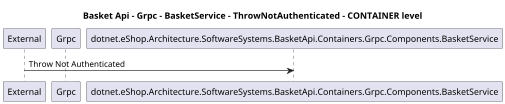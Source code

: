 @startuml
skinparam dpi 60

title Basket Api - Grpc - BasketService - ThrowNotAuthenticated - CONTAINER level

participant "External" as C4InterFlow.Utils.ExternalSystem
participant "Grpc" as dotnet.eShop.Architecture.SoftwareSystems.BasketApi.Containers.Grpc

C4InterFlow.Utils.ExternalSystem -> dotnet.eShop.Architecture.SoftwareSystems.BasketApi.Containers.Grpc.Components.BasketService : Throw Not Authenticated


@enduml
